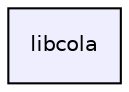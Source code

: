 digraph "libcola" {
  compound=true
  node [ fontsize="10", fontname="Helvetica"];
  edge [ labelfontsize="10", labelfontname="Helvetica"];
  dir_299789c93775eafa02c48432223995c0 [shape=box, label="libcola", style="filled", fillcolor="#eeeeff", pencolor="black", URL="dir_299789c93775eafa02c48432223995c0.html"];
}

